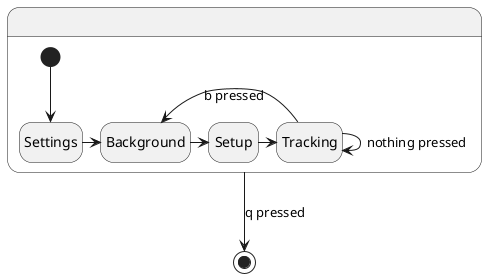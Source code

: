 @startuml state
hide empty description

state .{
state Setup
state Tracking
state Settings
state Background

[*] --> Settings
Settings -> Background
Background -> Setup
Setup -> Tracking
Tracking -> Tracking : nothing pressed
Tracking -> Background : b pressed
}

. --> [*] : q pressed

@enduml